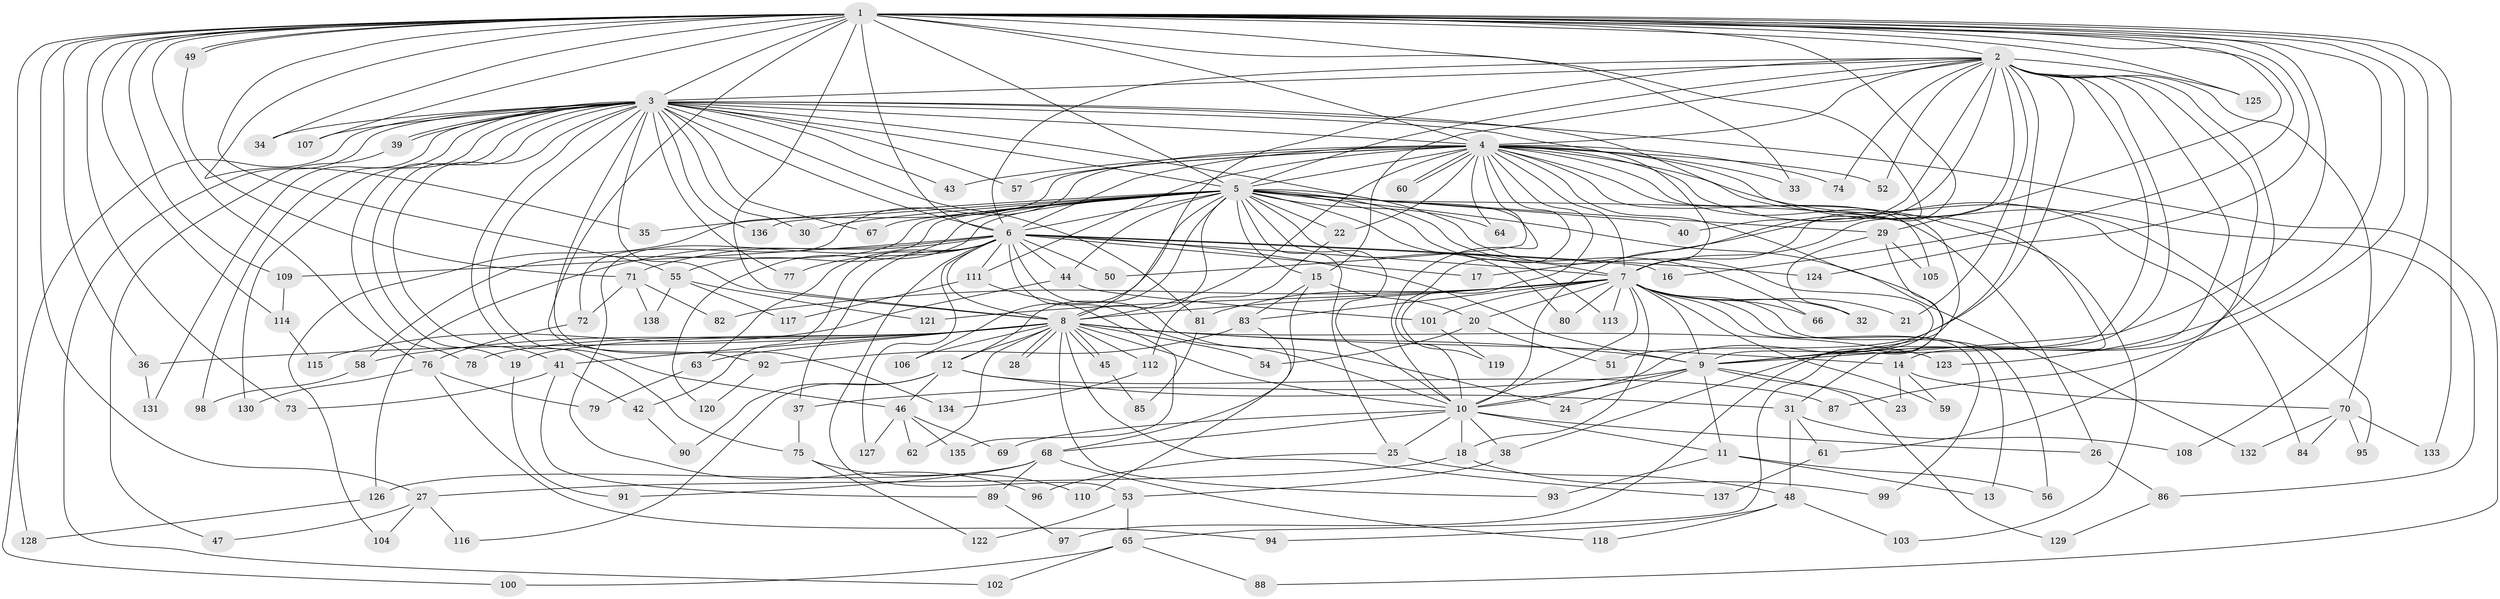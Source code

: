 // coarse degree distribution, {29: 0.018518518518518517, 20: 0.009259259259259259, 30: 0.009259259259259259, 27: 0.009259259259259259, 26: 0.009259259259259259, 24: 0.009259259259259259, 22: 0.009259259259259259, 15: 0.009259259259259259, 5: 0.09259259259259259, 7: 0.018518518518518517, 4: 0.046296296296296294, 6: 0.037037037037037035, 2: 0.5555555555555556, 3: 0.16666666666666666}
// Generated by graph-tools (version 1.1) at 2025/41/03/06/25 10:41:37]
// undirected, 138 vertices, 301 edges
graph export_dot {
graph [start="1"]
  node [color=gray90,style=filled];
  1;
  2;
  3;
  4;
  5;
  6;
  7;
  8;
  9;
  10;
  11;
  12;
  13;
  14;
  15;
  16;
  17;
  18;
  19;
  20;
  21;
  22;
  23;
  24;
  25;
  26;
  27;
  28;
  29;
  30;
  31;
  32;
  33;
  34;
  35;
  36;
  37;
  38;
  39;
  40;
  41;
  42;
  43;
  44;
  45;
  46;
  47;
  48;
  49;
  50;
  51;
  52;
  53;
  54;
  55;
  56;
  57;
  58;
  59;
  60;
  61;
  62;
  63;
  64;
  65;
  66;
  67;
  68;
  69;
  70;
  71;
  72;
  73;
  74;
  75;
  76;
  77;
  78;
  79;
  80;
  81;
  82;
  83;
  84;
  85;
  86;
  87;
  88;
  89;
  90;
  91;
  92;
  93;
  94;
  95;
  96;
  97;
  98;
  99;
  100;
  101;
  102;
  103;
  104;
  105;
  106;
  107;
  108;
  109;
  110;
  111;
  112;
  113;
  114;
  115;
  116;
  117;
  118;
  119;
  120;
  121;
  122;
  123;
  124;
  125;
  126;
  127;
  128;
  129;
  130;
  131;
  132;
  133;
  134;
  135;
  136;
  137;
  138;
  1 -- 2;
  1 -- 3;
  1 -- 4;
  1 -- 5;
  1 -- 6;
  1 -- 7;
  1 -- 8;
  1 -- 9;
  1 -- 10;
  1 -- 16;
  1 -- 27;
  1 -- 29;
  1 -- 33;
  1 -- 34;
  1 -- 35;
  1 -- 36;
  1 -- 49;
  1 -- 49;
  1 -- 55;
  1 -- 73;
  1 -- 76;
  1 -- 87;
  1 -- 92;
  1 -- 107;
  1 -- 108;
  1 -- 109;
  1 -- 114;
  1 -- 123;
  1 -- 124;
  1 -- 125;
  1 -- 128;
  1 -- 133;
  2 -- 3;
  2 -- 4;
  2 -- 5;
  2 -- 6;
  2 -- 7;
  2 -- 8;
  2 -- 9;
  2 -- 10;
  2 -- 14;
  2 -- 15;
  2 -- 17;
  2 -- 21;
  2 -- 31;
  2 -- 40;
  2 -- 51;
  2 -- 52;
  2 -- 61;
  2 -- 65;
  2 -- 70;
  2 -- 74;
  2 -- 125;
  3 -- 4;
  3 -- 5;
  3 -- 6;
  3 -- 7;
  3 -- 8;
  3 -- 9;
  3 -- 10;
  3 -- 19;
  3 -- 30;
  3 -- 34;
  3 -- 39;
  3 -- 39;
  3 -- 41;
  3 -- 43;
  3 -- 46;
  3 -- 57;
  3 -- 67;
  3 -- 75;
  3 -- 77;
  3 -- 78;
  3 -- 81;
  3 -- 88;
  3 -- 98;
  3 -- 100;
  3 -- 102;
  3 -- 107;
  3 -- 130;
  3 -- 131;
  3 -- 134;
  3 -- 136;
  4 -- 5;
  4 -- 6;
  4 -- 7;
  4 -- 8;
  4 -- 9;
  4 -- 10;
  4 -- 22;
  4 -- 33;
  4 -- 43;
  4 -- 50;
  4 -- 52;
  4 -- 57;
  4 -- 60;
  4 -- 60;
  4 -- 64;
  4 -- 72;
  4 -- 74;
  4 -- 84;
  4 -- 86;
  4 -- 95;
  4 -- 97;
  4 -- 103;
  4 -- 104;
  4 -- 105;
  4 -- 111;
  4 -- 119;
  5 -- 6;
  5 -- 7;
  5 -- 8;
  5 -- 9;
  5 -- 10;
  5 -- 12;
  5 -- 15;
  5 -- 22;
  5 -- 25;
  5 -- 26;
  5 -- 29;
  5 -- 30;
  5 -- 35;
  5 -- 40;
  5 -- 44;
  5 -- 55;
  5 -- 58;
  5 -- 64;
  5 -- 66;
  5 -- 67;
  5 -- 80;
  5 -- 96;
  5 -- 106;
  5 -- 113;
  5 -- 120;
  5 -- 132;
  5 -- 136;
  6 -- 7;
  6 -- 8;
  6 -- 9;
  6 -- 10;
  6 -- 16;
  6 -- 17;
  6 -- 24;
  6 -- 37;
  6 -- 42;
  6 -- 44;
  6 -- 50;
  6 -- 53;
  6 -- 63;
  6 -- 71;
  6 -- 77;
  6 -- 109;
  6 -- 111;
  6 -- 124;
  6 -- 126;
  6 -- 127;
  7 -- 8;
  7 -- 9;
  7 -- 10;
  7 -- 13;
  7 -- 18;
  7 -- 20;
  7 -- 21;
  7 -- 32;
  7 -- 56;
  7 -- 59;
  7 -- 66;
  7 -- 80;
  7 -- 81;
  7 -- 82;
  7 -- 83;
  7 -- 99;
  7 -- 101;
  7 -- 113;
  7 -- 121;
  8 -- 9;
  8 -- 10;
  8 -- 12;
  8 -- 14;
  8 -- 19;
  8 -- 28;
  8 -- 28;
  8 -- 36;
  8 -- 41;
  8 -- 45;
  8 -- 45;
  8 -- 54;
  8 -- 58;
  8 -- 62;
  8 -- 63;
  8 -- 78;
  8 -- 93;
  8 -- 106;
  8 -- 112;
  8 -- 123;
  8 -- 137;
  9 -- 10;
  9 -- 11;
  9 -- 23;
  9 -- 24;
  9 -- 37;
  9 -- 129;
  10 -- 11;
  10 -- 18;
  10 -- 25;
  10 -- 26;
  10 -- 38;
  10 -- 68;
  10 -- 69;
  11 -- 13;
  11 -- 56;
  11 -- 93;
  12 -- 31;
  12 -- 46;
  12 -- 87;
  12 -- 90;
  12 -- 116;
  14 -- 23;
  14 -- 59;
  14 -- 70;
  15 -- 20;
  15 -- 68;
  15 -- 83;
  18 -- 27;
  18 -- 99;
  19 -- 91;
  20 -- 51;
  20 -- 54;
  22 -- 112;
  25 -- 48;
  25 -- 96;
  26 -- 86;
  27 -- 47;
  27 -- 104;
  27 -- 116;
  29 -- 32;
  29 -- 38;
  29 -- 105;
  31 -- 48;
  31 -- 61;
  31 -- 108;
  36 -- 131;
  37 -- 75;
  38 -- 53;
  39 -- 47;
  41 -- 42;
  41 -- 73;
  41 -- 89;
  42 -- 90;
  44 -- 101;
  44 -- 115;
  45 -- 85;
  46 -- 62;
  46 -- 69;
  46 -- 127;
  46 -- 135;
  48 -- 94;
  48 -- 103;
  48 -- 118;
  49 -- 71;
  53 -- 65;
  53 -- 122;
  55 -- 117;
  55 -- 121;
  55 -- 138;
  58 -- 98;
  61 -- 137;
  63 -- 79;
  65 -- 88;
  65 -- 100;
  65 -- 102;
  68 -- 89;
  68 -- 91;
  68 -- 118;
  68 -- 126;
  70 -- 84;
  70 -- 95;
  70 -- 132;
  70 -- 133;
  71 -- 72;
  71 -- 82;
  71 -- 138;
  72 -- 76;
  75 -- 110;
  75 -- 122;
  76 -- 79;
  76 -- 94;
  76 -- 130;
  81 -- 85;
  83 -- 92;
  83 -- 110;
  86 -- 129;
  89 -- 97;
  92 -- 120;
  101 -- 119;
  109 -- 114;
  111 -- 117;
  111 -- 135;
  112 -- 134;
  114 -- 115;
  126 -- 128;
}
